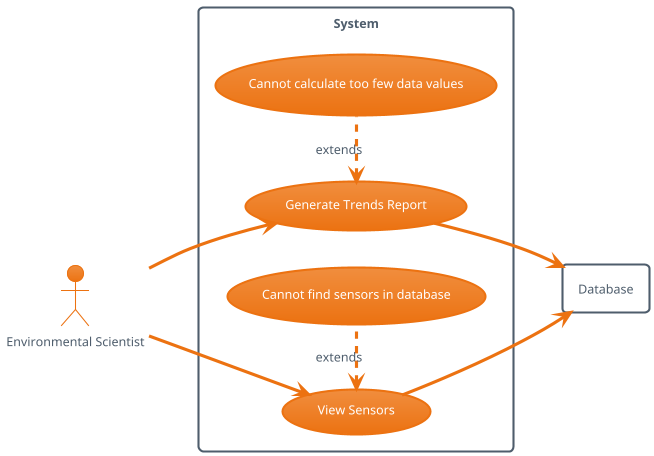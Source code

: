 @startuml
!theme aws-orange
left to right direction

actor Scientist as "Environmental Scientist"

rectangle Database

rectangle "System" {

    usecase UC1 as "View Sensors"
    usecase UC2 as "Generate Trends Report"
    usecase UC3 as "Cannot calculate too few data values"
    usecase UC4 as "Cannot find sensors in database"

    Scientist --> UC1
    Scientist --> UC2

    UC2 <. UC3 : extends
    UC1 <. UC4 : extends

    UC1 --> Database
    UC2 --> Database

}
@enduml
